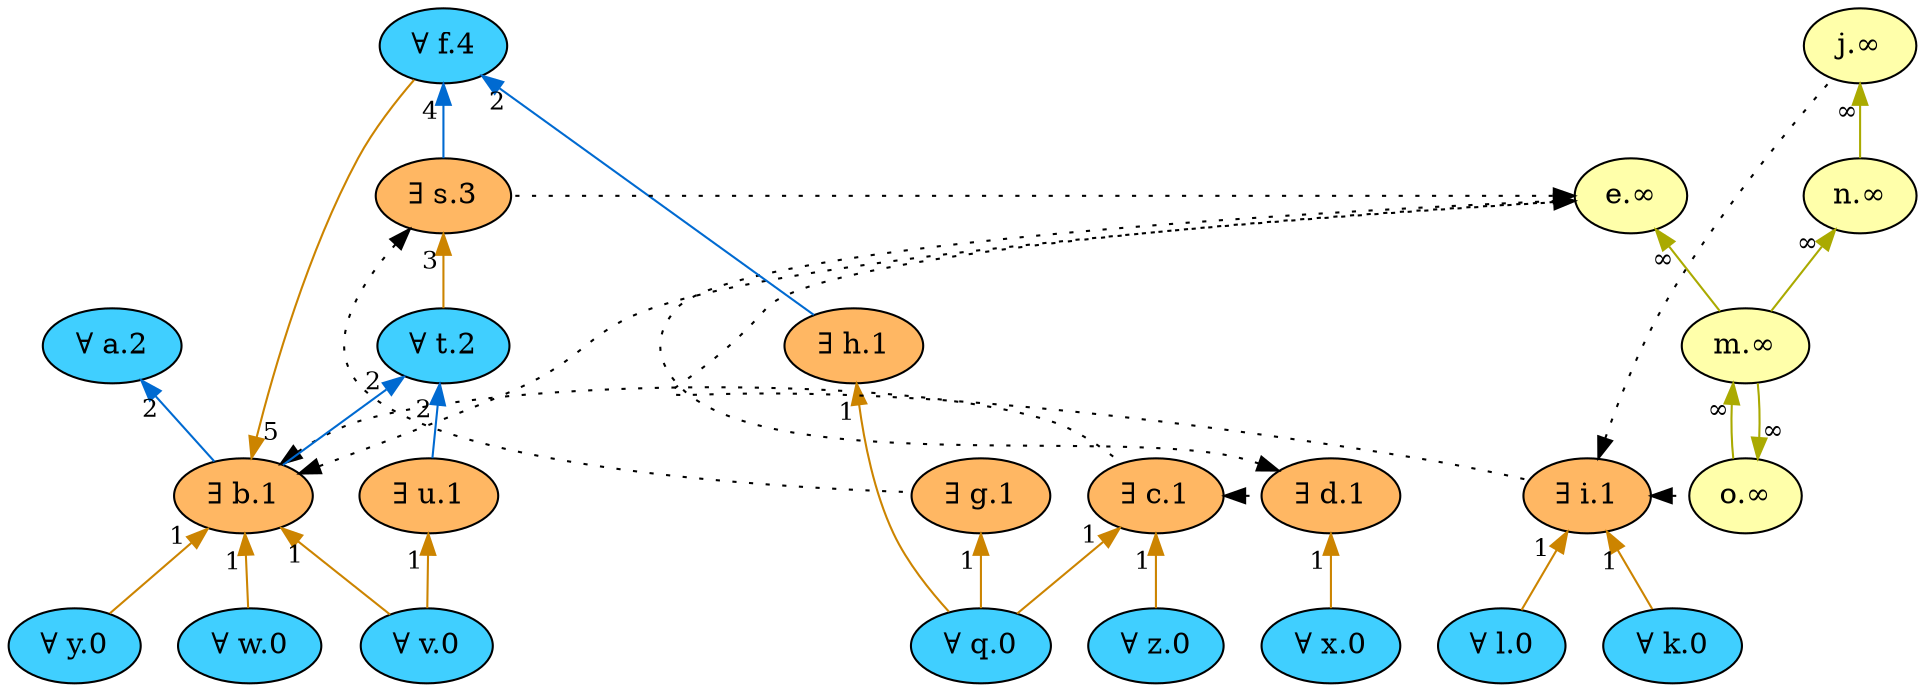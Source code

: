 digraph {
    // Node defaults can be set here if needed
    "v" [style="filled" fillcolor="#40cfff" label="∀ v.0" fontsize=14]
    "z" [style="filled" fillcolor="#40cfff" label="∀ z.0" fontsize=14]
    "y" [style="filled" fillcolor="#40cfff" label="∀ y.0" fontsize=14]
    "x" [style="filled" fillcolor="#40cfff" label="∀ x.0" fontsize=14]
    "w" [style="filled" fillcolor="#40cfff" label="∀ w.0" fontsize=14]
    "q" [style="filled" fillcolor="#40cfff" label="∀ q.0" fontsize=14]
    "l" [style="filled" fillcolor="#40cfff" label="∀ l.0" fontsize=14]
    "k" [style="filled" fillcolor="#40cfff" label="∀ k.0" fontsize=14]
    "u" [style="filled" fillcolor="#ffb763" label="∃ u.1" fontsize=14]
    "b" [style="filled" fillcolor="#ffb763" label="∃ b.1" fontsize=14]
    "c" [style="filled" fillcolor="#ffb763" label="∃ c.1" fontsize=14]
    "d" [style="filled" fillcolor="#ffb763" label="∃ d.1" fontsize=14]
    "i" [style="filled" fillcolor="#ffb763" label="∃ i.1" fontsize=14]
    "g" [style="filled" fillcolor="#ffb763" label="∃ g.1" fontsize=14]
    "h" [style="filled" fillcolor="#ffb763" label="∃ h.1" fontsize=14]
    "a" [style="filled" fillcolor="#40cfff" label="∀ a.2" fontsize=14]
    "t" [style="filled" fillcolor="#40cfff" label="∀ t.2" fontsize=14]
    "s" [style="filled" fillcolor="#ffb763" label="∃ s.3" fontsize=14]
    "f" [style="filled" fillcolor="#40cfff" label="∀ f.4" fontsize=14]
    "j" [style="filled" fillcolor="#FFFFAA" label="j.∞" fontsize=14]
    "e" [style="filled" fillcolor="#FFFFAA" label="e.∞" fontsize=14]
    "o" [style="filled" fillcolor="#FFFFAA" label="o.∞" fontsize=14]
    "n" [style="filled" fillcolor="#FFFFAA" label="n.∞" fontsize=14]
    "m" [style="filled" fillcolor="#FFFFAA" label="m.∞" fontsize=14]
    edge[labeldistance=1.5 fontsize=12]
    "a" -> "b" [color="#006ad1" style="solid" dir="back" taillabel="2" ]
    "t" -> "b" [color="#006ad1" style="solid" dir="back" taillabel="2" ]
    "b" -> "c" [color="black" style="dotted" dir="back" taillabel="" constraint=false]
    "c" -> "d" [color="black" style="dotted" dir="back" taillabel="" constraint=false]
    "b" -> "e" [color="black" style="dotted" dir="back" taillabel="" constraint=false]
    "d" -> "e" [color="black" style="dotted" dir="back" taillabel="" constraint=false]
    "b" -> "f" [color="#cc8400" style="solid" dir="back" taillabel="5" ]
    "s" -> "g" [color="black" style="dotted" dir="back" taillabel="" constraint=false]
    "f" -> "h" [color="#006ad1" style="solid" dir="back" taillabel="2" ]
    "e" -> "i" [color="black" style="dotted" dir="back" taillabel="" constraint=false]
    "i" -> "j" [color="black" style="dotted" dir="back" taillabel="" constraint=false]
    "i" -> "k" [color="#cc8400" style="solid" dir="back" taillabel="1" ]
    "i" -> "l" [color="#cc8400" style="solid" dir="back" taillabel="1" ]
    "e" -> "m" [color="#AAAA00" style="solid" dir="back" taillabel="∞" ]
    "o" -> "m" [color="#AAAA00" style="solid" dir="back" taillabel="∞" ]
    "n" -> "m" [color="#AAAA00" style="solid" dir="back" taillabel="∞" ]
    "j" -> "n" [color="#AAAA00" style="solid" dir="back" taillabel="∞" ]
    "i" -> "o" [color="black" style="dotted" dir="back" taillabel="" constraint=false]
    "m" -> "o" [color="#AAAA00" style="solid" dir="back" taillabel="∞" ]
    "g" -> "q" [color="#cc8400" style="solid" dir="back" taillabel="1" ]
    "h" -> "q" [color="#cc8400" style="solid" dir="back" taillabel="1" ]
    "c" -> "q" [color="#cc8400" style="solid" dir="back" taillabel="1" ]
    "e" -> "s" [color="black" style="dotted" dir="back" taillabel="" constraint=false]
    "f" -> "s" [color="#006ad1" style="solid" dir="back" taillabel="4" ]
    "s" -> "t" [color="#cc8400" style="solid" dir="back" taillabel="3" ]
    "t" -> "u" [color="#006ad1" style="solid" dir="back" taillabel="2" ]
    "b" -> "v" [color="#cc8400" style="solid" dir="back" taillabel="1" ]
    "u" -> "v" [color="#cc8400" style="solid" dir="back" taillabel="1" ]
    "b" -> "w" [color="#cc8400" style="solid" dir="back" taillabel="1" ]
    "d" -> "x" [color="#cc8400" style="solid" dir="back" taillabel="1" ]
    "b" -> "y" [color="#cc8400" style="solid" dir="back" taillabel="1" ]
    "c" -> "z" [color="#cc8400" style="solid" dir="back" taillabel="1" ]
    {rank = max v z y x w q l k}
    {rank = min f}
}